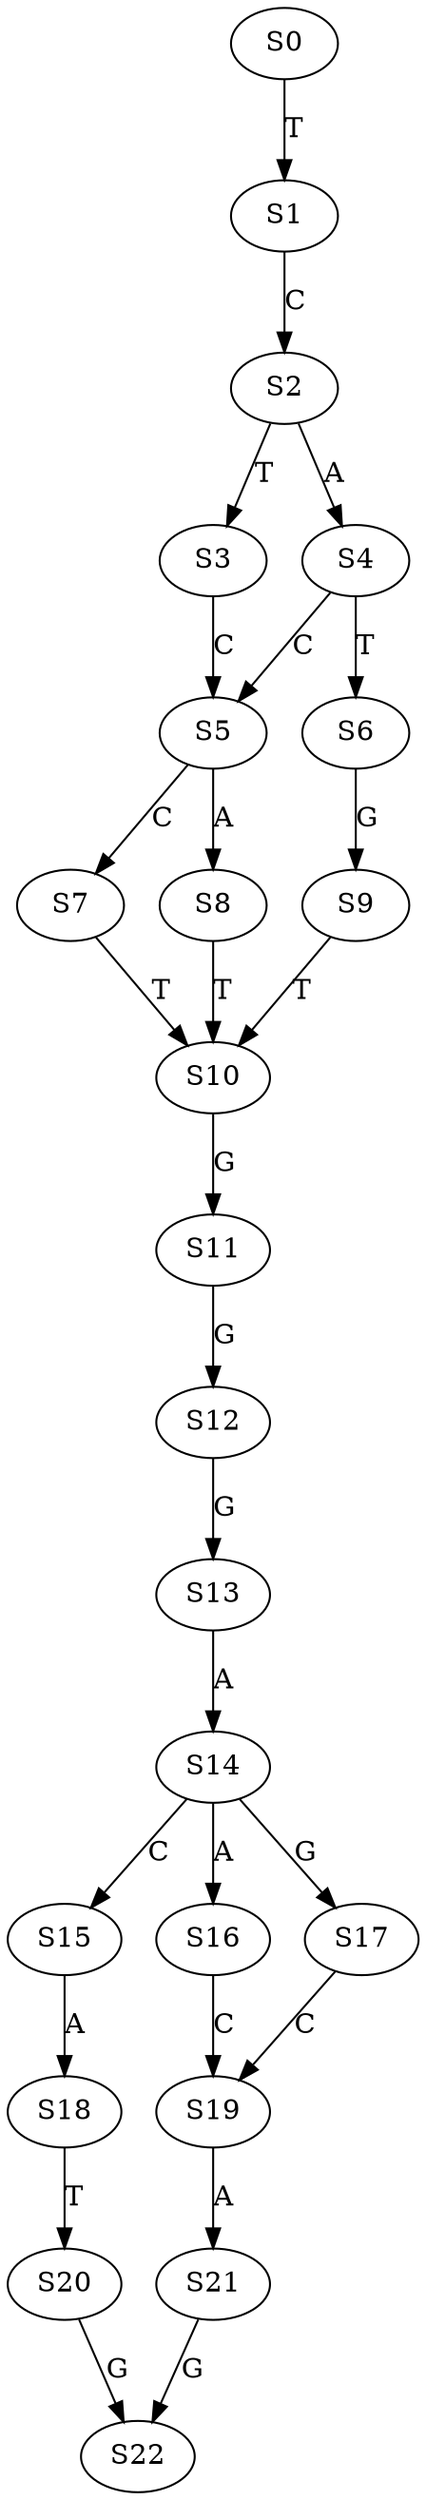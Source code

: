 strict digraph  {
	S0 -> S1 [ label = T ];
	S1 -> S2 [ label = C ];
	S2 -> S3 [ label = T ];
	S2 -> S4 [ label = A ];
	S3 -> S5 [ label = C ];
	S4 -> S6 [ label = T ];
	S4 -> S5 [ label = C ];
	S5 -> S7 [ label = C ];
	S5 -> S8 [ label = A ];
	S6 -> S9 [ label = G ];
	S7 -> S10 [ label = T ];
	S8 -> S10 [ label = T ];
	S9 -> S10 [ label = T ];
	S10 -> S11 [ label = G ];
	S11 -> S12 [ label = G ];
	S12 -> S13 [ label = G ];
	S13 -> S14 [ label = A ];
	S14 -> S15 [ label = C ];
	S14 -> S16 [ label = A ];
	S14 -> S17 [ label = G ];
	S15 -> S18 [ label = A ];
	S16 -> S19 [ label = C ];
	S17 -> S19 [ label = C ];
	S18 -> S20 [ label = T ];
	S19 -> S21 [ label = A ];
	S20 -> S22 [ label = G ];
	S21 -> S22 [ label = G ];
}
